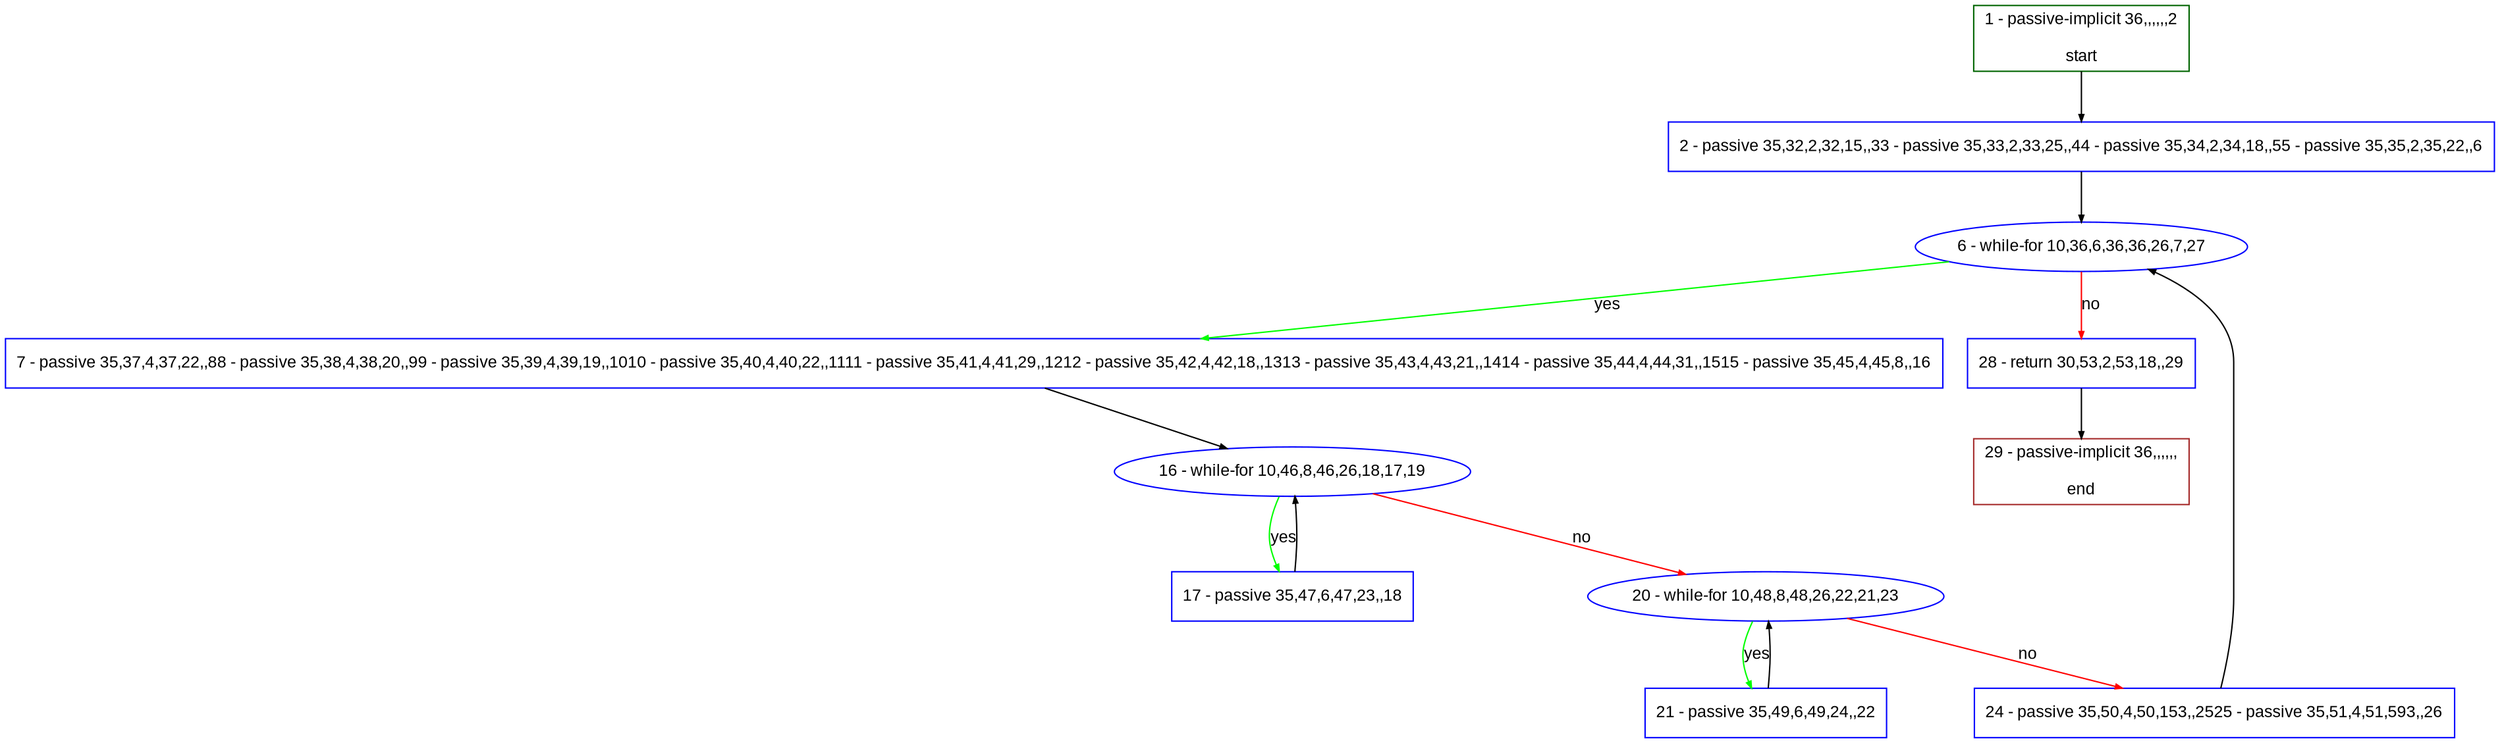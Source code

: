 digraph "" {
  graph [pack="true", label="", fontsize="12", packmode="clust", fontname="Arial", fillcolor="#FFFFCC", bgcolor="white", style="rounded,filled", compound="true"];
  node [node_initialized="no", label="", color="grey", fontsize="12", fillcolor="white", fontname="Arial", style="filled", shape="rectangle", compound="true", fixedsize="false"];
  edge [fontcolor="black", arrowhead="normal", arrowtail="none", arrowsize="0.5", ltail="", label="", color="black", fontsize="12", lhead="", fontname="Arial", dir="forward", compound="true"];
  __N1 [label="2 - passive 35,32,2,32,15,,33 - passive 35,33,2,33,25,,44 - passive 35,34,2,34,18,,55 - passive 35,35,2,35,22,,6", color="#0000ff", fillcolor="#ffffff", style="filled", shape="box"];
  __N2 [label="1 - passive-implicit 36,,,,,,2\n\nstart", color="#006400", fillcolor="#ffffff", style="filled", shape="box"];
  __N3 [label="6 - while-for 10,36,6,36,36,26,7,27", color="#0000ff", fillcolor="#ffffff", style="filled", shape="oval"];
  __N4 [label="7 - passive 35,37,4,37,22,,88 - passive 35,38,4,38,20,,99 - passive 35,39,4,39,19,,1010 - passive 35,40,4,40,22,,1111 - passive 35,41,4,41,29,,1212 - passive 35,42,4,42,18,,1313 - passive 35,43,4,43,21,,1414 - passive 35,44,4,44,31,,1515 - passive 35,45,4,45,8,,16", color="#0000ff", fillcolor="#ffffff", style="filled", shape="box"];
  __N5 [label="28 - return 30,53,2,53,18,,29", color="#0000ff", fillcolor="#ffffff", style="filled", shape="box"];
  __N6 [label="16 - while-for 10,46,8,46,26,18,17,19", color="#0000ff", fillcolor="#ffffff", style="filled", shape="oval"];
  __N7 [label="17 - passive 35,47,6,47,23,,18", color="#0000ff", fillcolor="#ffffff", style="filled", shape="box"];
  __N8 [label="20 - while-for 10,48,8,48,26,22,21,23", color="#0000ff", fillcolor="#ffffff", style="filled", shape="oval"];
  __N9 [label="21 - passive 35,49,6,49,24,,22", color="#0000ff", fillcolor="#ffffff", style="filled", shape="box"];
  __N10 [label="24 - passive 35,50,4,50,153,,2525 - passive 35,51,4,51,593,,26", color="#0000ff", fillcolor="#ffffff", style="filled", shape="box"];
  __N11 [label="29 - passive-implicit 36,,,,,,\n\nend", color="#a52a2a", fillcolor="#ffffff", style="filled", shape="box"];
  __N2 -> __N1 [arrowhead="normal", arrowtail="none", color="#000000", label="", dir="forward"];
  __N1 -> __N3 [arrowhead="normal", arrowtail="none", color="#000000", label="", dir="forward"];
  __N3 -> __N4 [arrowhead="normal", arrowtail="none", color="#00ff00", label="yes", dir="forward"];
  __N3 -> __N5 [arrowhead="normal", arrowtail="none", color="#ff0000", label="no", dir="forward"];
  __N4 -> __N6 [arrowhead="normal", arrowtail="none", color="#000000", label="", dir="forward"];
  __N6 -> __N7 [arrowhead="normal", arrowtail="none", color="#00ff00", label="yes", dir="forward"];
  __N7 -> __N6 [arrowhead="normal", arrowtail="none", color="#000000", label="", dir="forward"];
  __N6 -> __N8 [arrowhead="normal", arrowtail="none", color="#ff0000", label="no", dir="forward"];
  __N8 -> __N9 [arrowhead="normal", arrowtail="none", color="#00ff00", label="yes", dir="forward"];
  __N9 -> __N8 [arrowhead="normal", arrowtail="none", color="#000000", label="", dir="forward"];
  __N8 -> __N10 [arrowhead="normal", arrowtail="none", color="#ff0000", label="no", dir="forward"];
  __N10 -> __N3 [arrowhead="normal", arrowtail="none", color="#000000", label="", dir="forward"];
  __N5 -> __N11 [arrowhead="normal", arrowtail="none", color="#000000", label="", dir="forward"];
}
